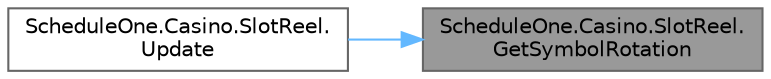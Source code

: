 digraph "ScheduleOne.Casino.SlotReel.GetSymbolRotation"
{
 // LATEX_PDF_SIZE
  bgcolor="transparent";
  edge [fontname=Helvetica,fontsize=10,labelfontname=Helvetica,labelfontsize=10];
  node [fontname=Helvetica,fontsize=10,shape=box,height=0.2,width=0.4];
  rankdir="RL";
  Node1 [id="Node000001",label="ScheduleOne.Casino.SlotReel.\lGetSymbolRotation",height=0.2,width=0.4,color="gray40", fillcolor="grey60", style="filled", fontcolor="black",tooltip=" "];
  Node1 -> Node2 [id="edge1_Node000001_Node000002",dir="back",color="steelblue1",style="solid",tooltip=" "];
  Node2 [id="Node000002",label="ScheduleOne.Casino.SlotReel.\lUpdate",height=0.2,width=0.4,color="grey40", fillcolor="white", style="filled",URL="$class_schedule_one_1_1_casino_1_1_slot_reel.html#ac1f6f19becbeeffe47a6f06b0e2925d6",tooltip=" "];
}

